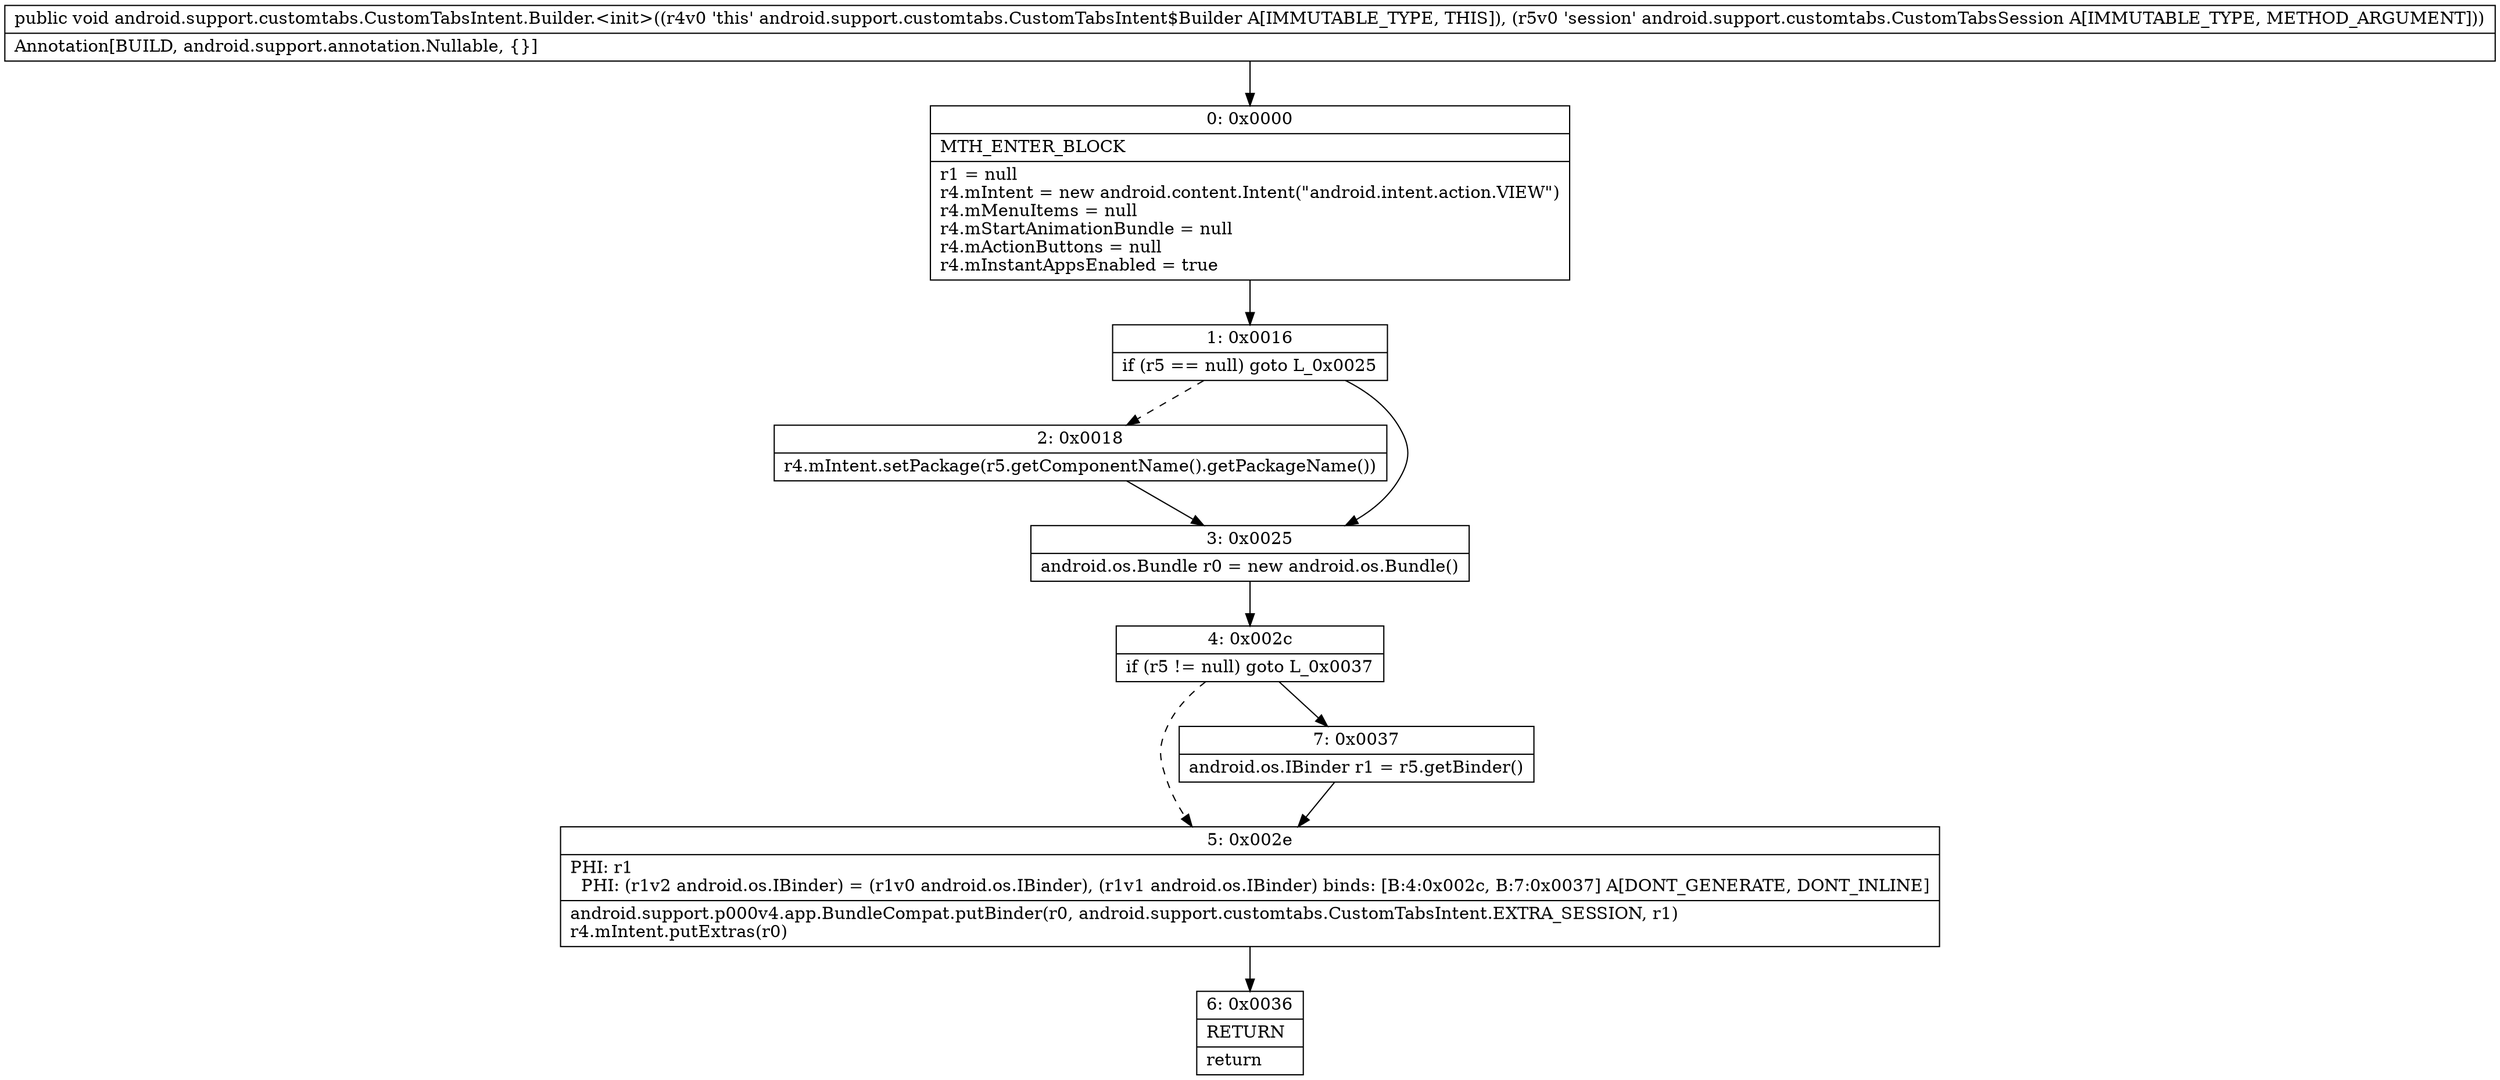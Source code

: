 digraph "CFG forandroid.support.customtabs.CustomTabsIntent.Builder.\<init\>(Landroid\/support\/customtabs\/CustomTabsSession;)V" {
Node_0 [shape=record,label="{0\:\ 0x0000|MTH_ENTER_BLOCK\l|r1 = null\lr4.mIntent = new android.content.Intent(\"android.intent.action.VIEW\")\lr4.mMenuItems = null\lr4.mStartAnimationBundle = null\lr4.mActionButtons = null\lr4.mInstantAppsEnabled = true\l}"];
Node_1 [shape=record,label="{1\:\ 0x0016|if (r5 == null) goto L_0x0025\l}"];
Node_2 [shape=record,label="{2\:\ 0x0018|r4.mIntent.setPackage(r5.getComponentName().getPackageName())\l}"];
Node_3 [shape=record,label="{3\:\ 0x0025|android.os.Bundle r0 = new android.os.Bundle()\l}"];
Node_4 [shape=record,label="{4\:\ 0x002c|if (r5 != null) goto L_0x0037\l}"];
Node_5 [shape=record,label="{5\:\ 0x002e|PHI: r1 \l  PHI: (r1v2 android.os.IBinder) = (r1v0 android.os.IBinder), (r1v1 android.os.IBinder) binds: [B:4:0x002c, B:7:0x0037] A[DONT_GENERATE, DONT_INLINE]\l|android.support.p000v4.app.BundleCompat.putBinder(r0, android.support.customtabs.CustomTabsIntent.EXTRA_SESSION, r1)\lr4.mIntent.putExtras(r0)\l}"];
Node_6 [shape=record,label="{6\:\ 0x0036|RETURN\l|return\l}"];
Node_7 [shape=record,label="{7\:\ 0x0037|android.os.IBinder r1 = r5.getBinder()\l}"];
MethodNode[shape=record,label="{public void android.support.customtabs.CustomTabsIntent.Builder.\<init\>((r4v0 'this' android.support.customtabs.CustomTabsIntent$Builder A[IMMUTABLE_TYPE, THIS]), (r5v0 'session' android.support.customtabs.CustomTabsSession A[IMMUTABLE_TYPE, METHOD_ARGUMENT]))  | Annotation[BUILD, android.support.annotation.Nullable, \{\}]\l}"];
MethodNode -> Node_0;
Node_0 -> Node_1;
Node_1 -> Node_2[style=dashed];
Node_1 -> Node_3;
Node_2 -> Node_3;
Node_3 -> Node_4;
Node_4 -> Node_5[style=dashed];
Node_4 -> Node_7;
Node_5 -> Node_6;
Node_7 -> Node_5;
}

